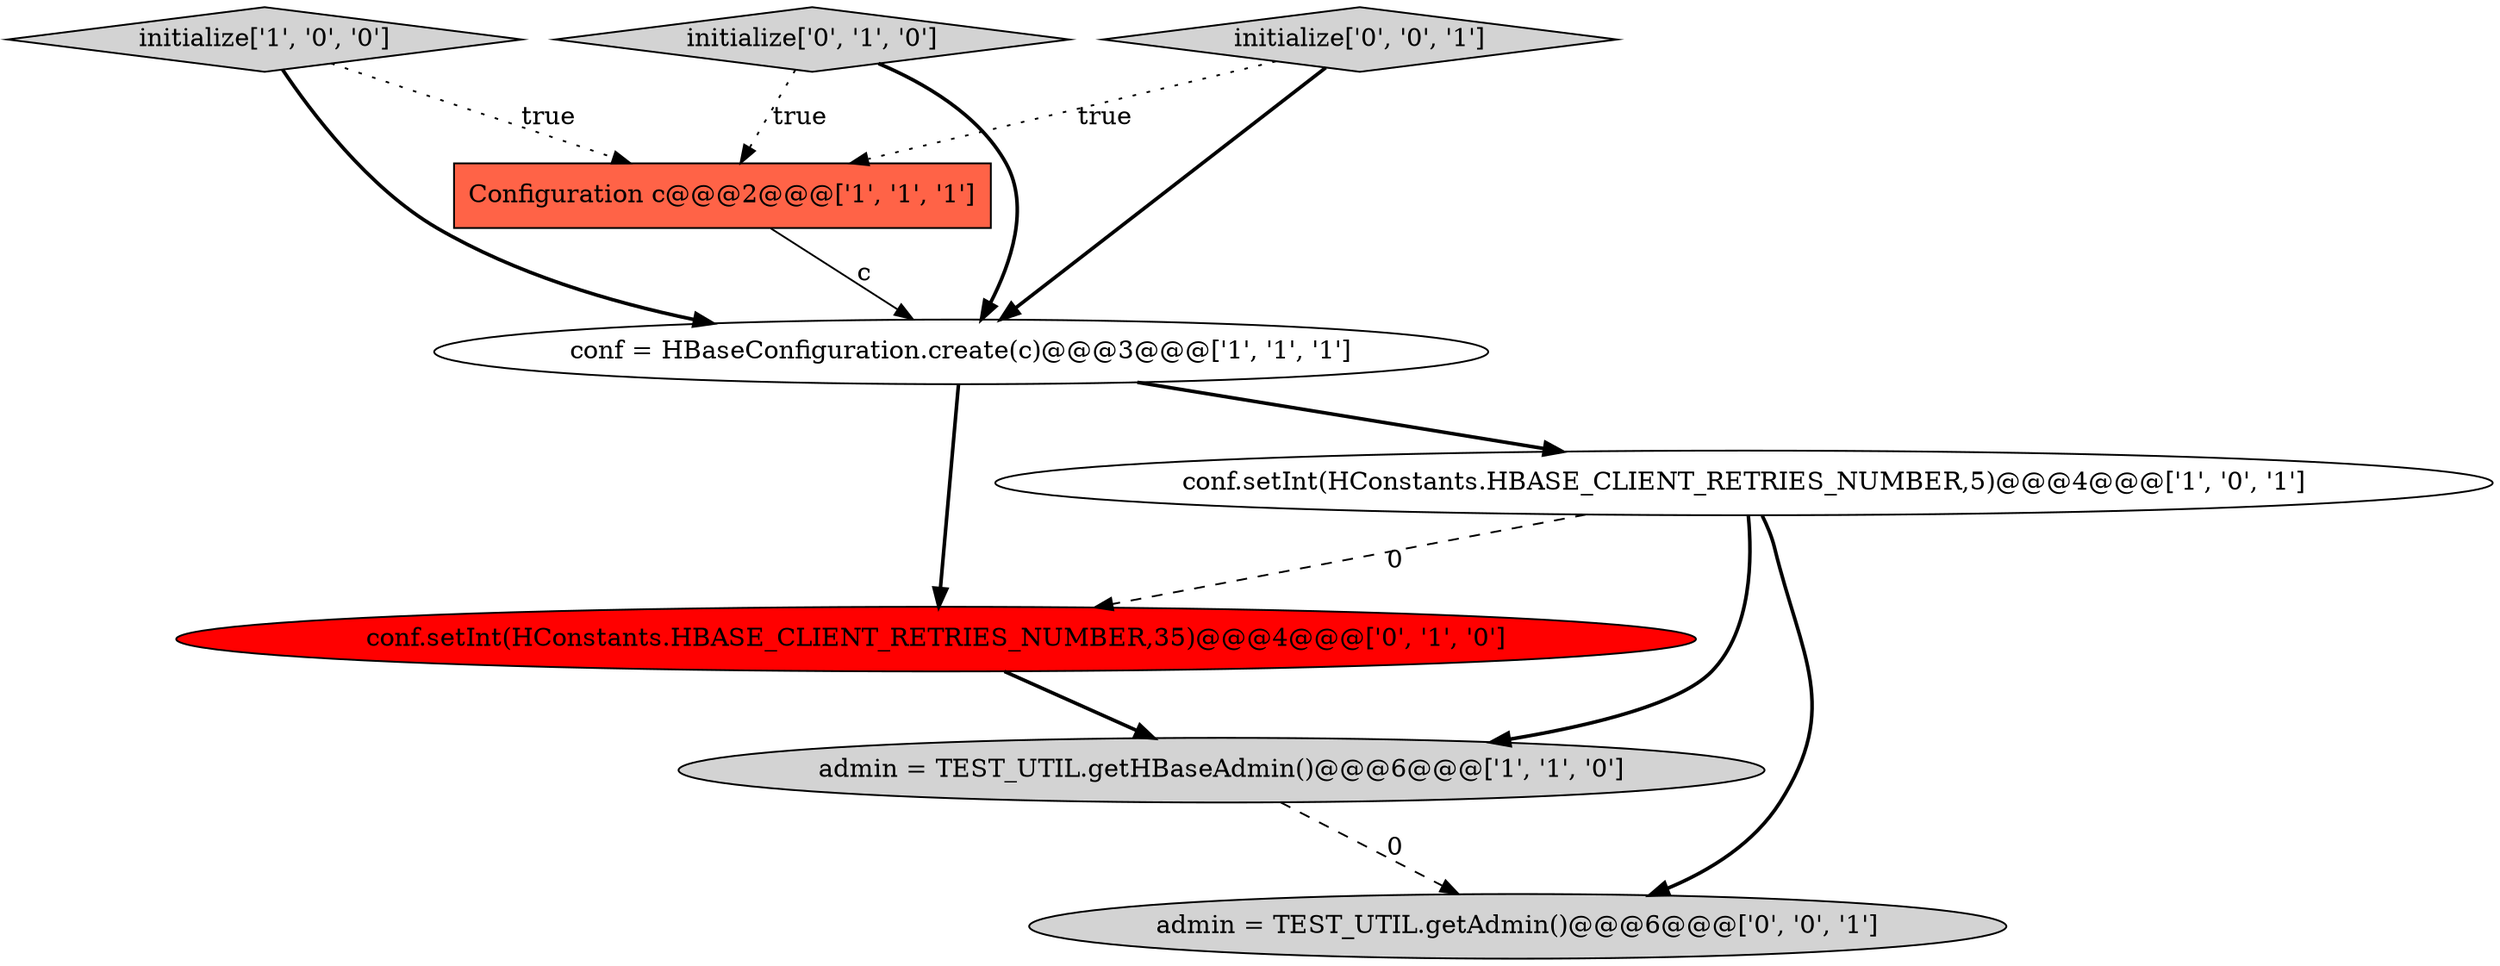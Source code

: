 digraph {
3 [style = filled, label = "conf.setInt(HConstants.HBASE_CLIENT_RETRIES_NUMBER,5)@@@4@@@['1', '0', '1']", fillcolor = white, shape = ellipse image = "AAA0AAABBB1BBB"];
5 [style = filled, label = "conf.setInt(HConstants.HBASE_CLIENT_RETRIES_NUMBER,35)@@@4@@@['0', '1', '0']", fillcolor = red, shape = ellipse image = "AAA1AAABBB2BBB"];
4 [style = filled, label = "initialize['1', '0', '0']", fillcolor = lightgray, shape = diamond image = "AAA0AAABBB1BBB"];
8 [style = filled, label = "initialize['0', '0', '1']", fillcolor = lightgray, shape = diamond image = "AAA0AAABBB3BBB"];
7 [style = filled, label = "admin = TEST_UTIL.getAdmin()@@@6@@@['0', '0', '1']", fillcolor = lightgray, shape = ellipse image = "AAA0AAABBB3BBB"];
6 [style = filled, label = "initialize['0', '1', '0']", fillcolor = lightgray, shape = diamond image = "AAA0AAABBB2BBB"];
0 [style = filled, label = "Configuration c@@@2@@@['1', '1', '1']", fillcolor = tomato, shape = box image = "AAA0AAABBB1BBB"];
1 [style = filled, label = "conf = HBaseConfiguration.create(c)@@@3@@@['1', '1', '1']", fillcolor = white, shape = ellipse image = "AAA0AAABBB1BBB"];
2 [style = filled, label = "admin = TEST_UTIL.getHBaseAdmin()@@@6@@@['1', '1', '0']", fillcolor = lightgray, shape = ellipse image = "AAA0AAABBB1BBB"];
1->3 [style = bold, label=""];
1->5 [style = bold, label=""];
8->1 [style = bold, label=""];
6->1 [style = bold, label=""];
3->5 [style = dashed, label="0"];
5->2 [style = bold, label=""];
4->1 [style = bold, label=""];
8->0 [style = dotted, label="true"];
6->0 [style = dotted, label="true"];
0->1 [style = solid, label="c"];
3->2 [style = bold, label=""];
3->7 [style = bold, label=""];
2->7 [style = dashed, label="0"];
4->0 [style = dotted, label="true"];
}
